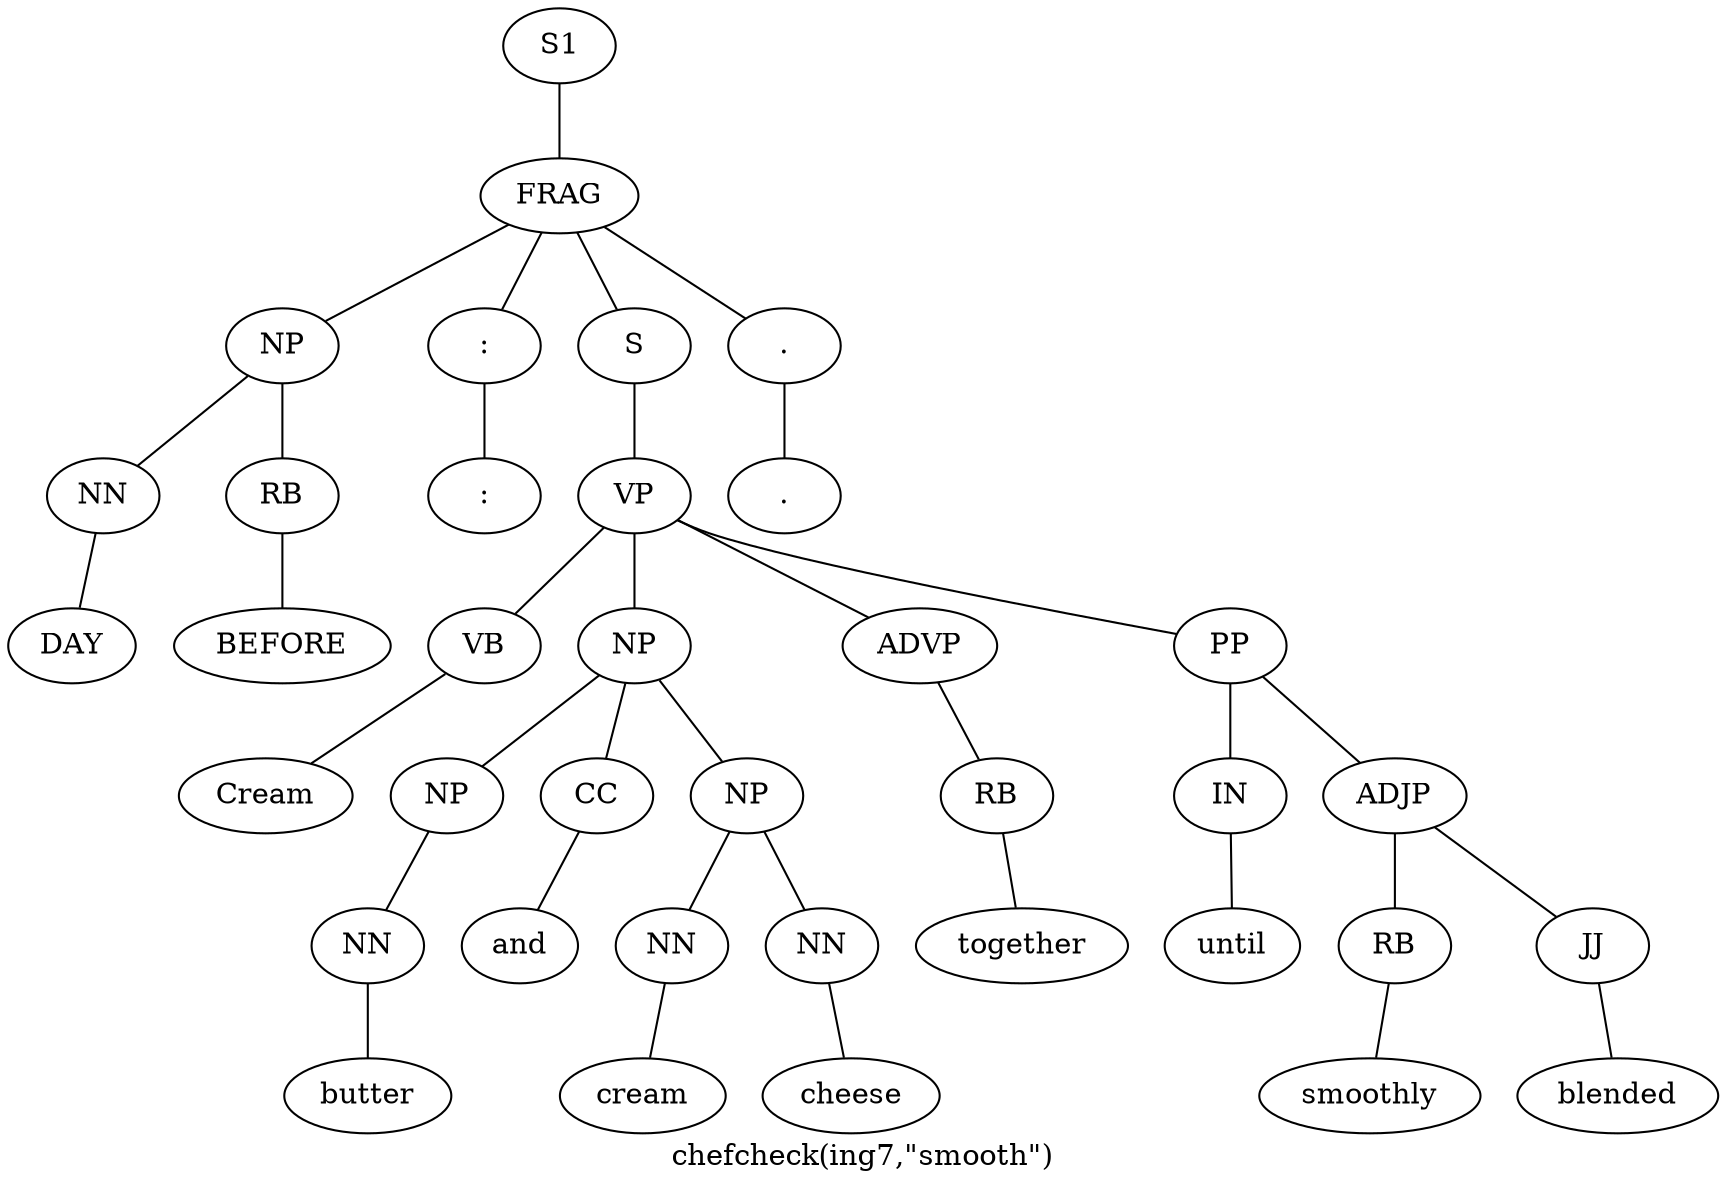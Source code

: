 graph SyntaxGraph {
	label = "chefcheck(ing7,\"smooth\")";
	Node0 [label="S1"];
	Node1 [label="FRAG"];
	Node2 [label="NP"];
	Node3 [label="NN"];
	Node4 [label="DAY"];
	Node5 [label="RB"];
	Node6 [label="BEFORE"];
	Node7 [label=":"];
	Node8 [label=":"];
	Node9 [label="S"];
	Node10 [label="VP"];
	Node11 [label="VB"];
	Node12 [label="Cream"];
	Node13 [label="NP"];
	Node14 [label="NP"];
	Node15 [label="NN"];
	Node16 [label="butter"];
	Node17 [label="CC"];
	Node18 [label="and"];
	Node19 [label="NP"];
	Node20 [label="NN"];
	Node21 [label="cream"];
	Node22 [label="NN"];
	Node23 [label="cheese"];
	Node24 [label="ADVP"];
	Node25 [label="RB"];
	Node26 [label="together"];
	Node27 [label="PP"];
	Node28 [label="IN"];
	Node29 [label="until"];
	Node30 [label="ADJP"];
	Node31 [label="RB"];
	Node32 [label="smoothly"];
	Node33 [label="JJ"];
	Node34 [label="blended"];
	Node35 [label="."];
	Node36 [label="."];

	Node0 -- Node1;
	Node1 -- Node2;
	Node1 -- Node7;
	Node1 -- Node9;
	Node1 -- Node35;
	Node2 -- Node3;
	Node2 -- Node5;
	Node3 -- Node4;
	Node5 -- Node6;
	Node7 -- Node8;
	Node9 -- Node10;
	Node10 -- Node11;
	Node10 -- Node13;
	Node10 -- Node24;
	Node10 -- Node27;
	Node11 -- Node12;
	Node13 -- Node14;
	Node13 -- Node17;
	Node13 -- Node19;
	Node14 -- Node15;
	Node15 -- Node16;
	Node17 -- Node18;
	Node19 -- Node20;
	Node19 -- Node22;
	Node20 -- Node21;
	Node22 -- Node23;
	Node24 -- Node25;
	Node25 -- Node26;
	Node27 -- Node28;
	Node27 -- Node30;
	Node28 -- Node29;
	Node30 -- Node31;
	Node30 -- Node33;
	Node31 -- Node32;
	Node33 -- Node34;
	Node35 -- Node36;
}